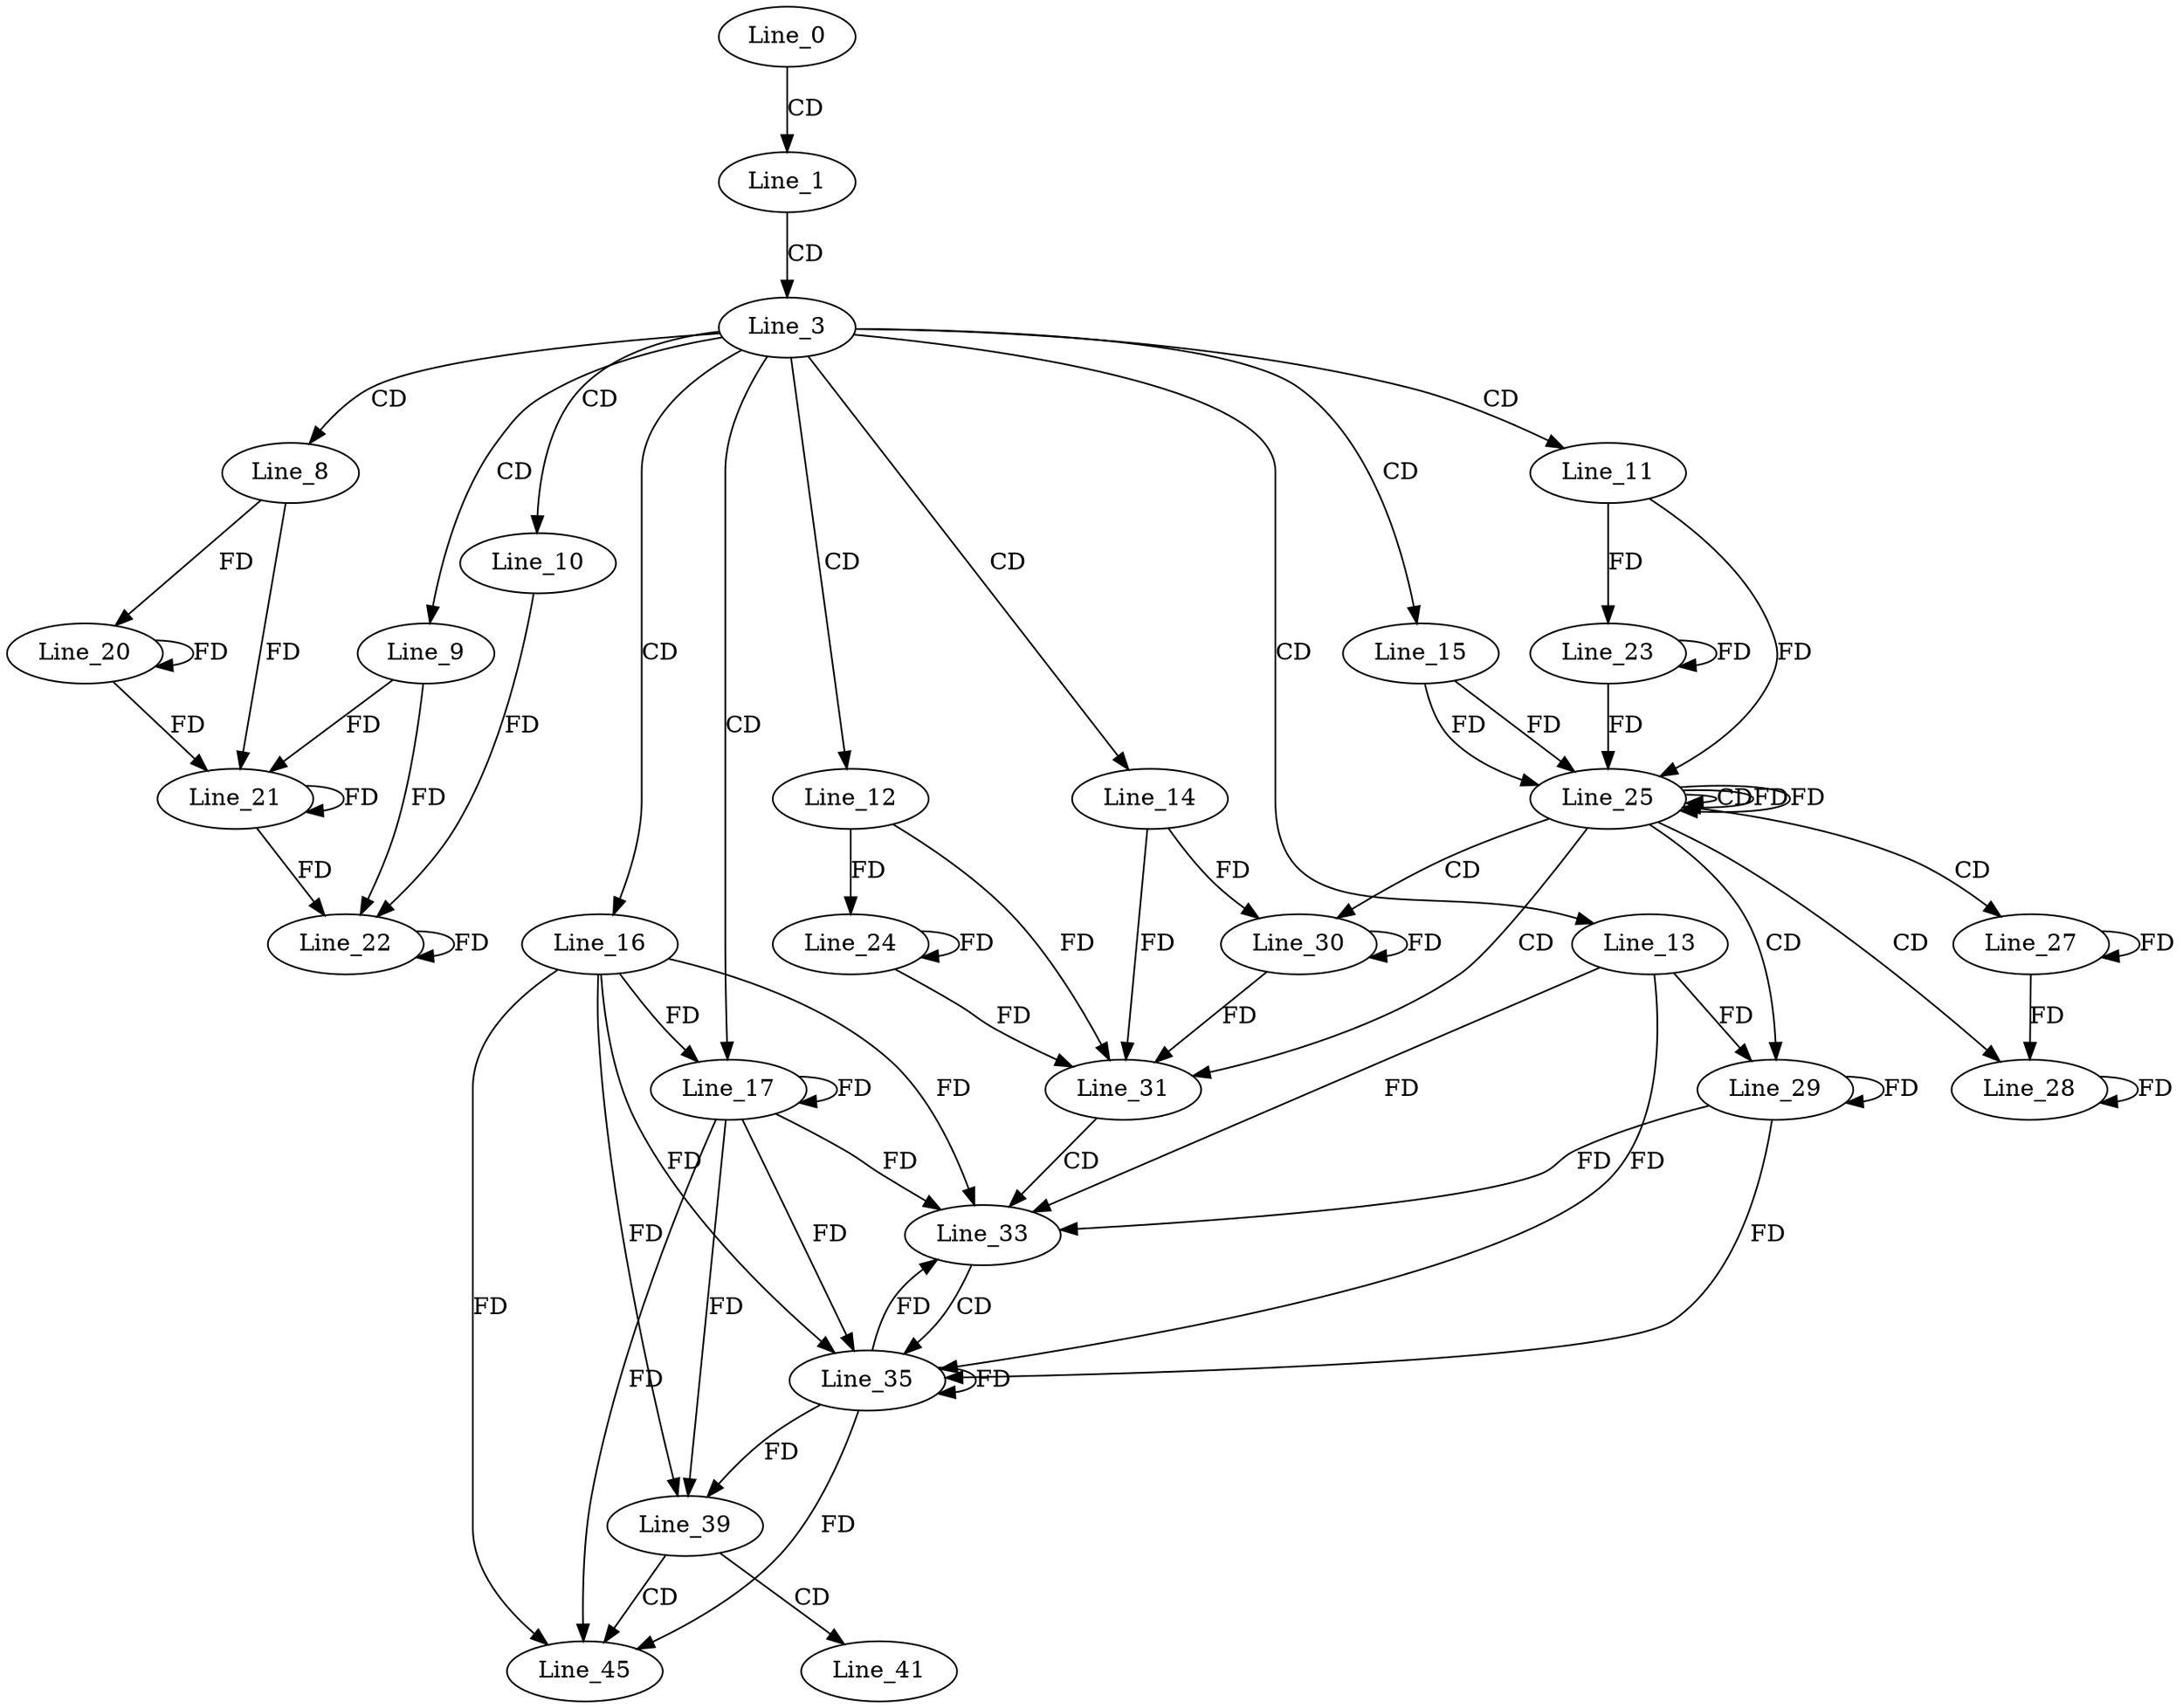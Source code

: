 digraph G {
  Line_0;
  Line_1;
  Line_3;
  Line_8;
  Line_9;
  Line_10;
  Line_11;
  Line_12;
  Line_13;
  Line_14;
  Line_15;
  Line_16;
  Line_17;
  Line_20;
  Line_21;
  Line_21;
  Line_22;
  Line_22;
  Line_23;
  Line_23;
  Line_24;
  Line_24;
  Line_25;
  Line_25;
  Line_25;
  Line_27;
  Line_27;
  Line_28;
  Line_28;
  Line_29;
  Line_29;
  Line_30;
  Line_30;
  Line_31;
  Line_33;
  Line_35;
  Line_39;
  Line_41;
  Line_45;
  Line_45;
  Line_0 -> Line_1 [ label="CD" ];
  Line_1 -> Line_3 [ label="CD" ];
  Line_3 -> Line_8 [ label="CD" ];
  Line_3 -> Line_9 [ label="CD" ];
  Line_3 -> Line_10 [ label="CD" ];
  Line_3 -> Line_11 [ label="CD" ];
  Line_3 -> Line_12 [ label="CD" ];
  Line_3 -> Line_13 [ label="CD" ];
  Line_3 -> Line_14 [ label="CD" ];
  Line_3 -> Line_15 [ label="CD" ];
  Line_3 -> Line_16 [ label="CD" ];
  Line_3 -> Line_17 [ label="CD" ];
  Line_16 -> Line_17 [ label="FD" ];
  Line_17 -> Line_17 [ label="FD" ];
  Line_8 -> Line_20 [ label="FD" ];
  Line_20 -> Line_20 [ label="FD" ];
  Line_9 -> Line_21 [ label="FD" ];
  Line_21 -> Line_21 [ label="FD" ];
  Line_8 -> Line_21 [ label="FD" ];
  Line_20 -> Line_21 [ label="FD" ];
  Line_10 -> Line_22 [ label="FD" ];
  Line_22 -> Line_22 [ label="FD" ];
  Line_9 -> Line_22 [ label="FD" ];
  Line_21 -> Line_22 [ label="FD" ];
  Line_11 -> Line_23 [ label="FD" ];
  Line_23 -> Line_23 [ label="FD" ];
  Line_12 -> Line_24 [ label="FD" ];
  Line_24 -> Line_24 [ label="FD" ];
  Line_15 -> Line_25 [ label="FD" ];
  Line_11 -> Line_25 [ label="FD" ];
  Line_23 -> Line_25 [ label="FD" ];
  Line_25 -> Line_25 [ label="CD" ];
  Line_25 -> Line_25 [ label="FD" ];
  Line_15 -> Line_25 [ label="FD" ];
  Line_25 -> Line_27 [ label="CD" ];
  Line_27 -> Line_27 [ label="FD" ];
  Line_25 -> Line_28 [ label="CD" ];
  Line_28 -> Line_28 [ label="FD" ];
  Line_27 -> Line_28 [ label="FD" ];
  Line_25 -> Line_29 [ label="CD" ];
  Line_29 -> Line_29 [ label="FD" ];
  Line_13 -> Line_29 [ label="FD" ];
  Line_25 -> Line_30 [ label="CD" ];
  Line_30 -> Line_30 [ label="FD" ];
  Line_14 -> Line_30 [ label="FD" ];
  Line_25 -> Line_31 [ label="CD" ];
  Line_30 -> Line_31 [ label="FD" ];
  Line_14 -> Line_31 [ label="FD" ];
  Line_12 -> Line_31 [ label="FD" ];
  Line_24 -> Line_31 [ label="FD" ];
  Line_31 -> Line_33 [ label="CD" ];
  Line_29 -> Line_33 [ label="FD" ];
  Line_13 -> Line_33 [ label="FD" ];
  Line_16 -> Line_33 [ label="FD" ];
  Line_17 -> Line_33 [ label="FD" ];
  Line_33 -> Line_35 [ label="CD" ];
  Line_35 -> Line_35 [ label="FD" ];
  Line_16 -> Line_35 [ label="FD" ];
  Line_17 -> Line_35 [ label="FD" ];
  Line_29 -> Line_35 [ label="FD" ];
  Line_13 -> Line_35 [ label="FD" ];
  Line_35 -> Line_39 [ label="FD" ];
  Line_16 -> Line_39 [ label="FD" ];
  Line_17 -> Line_39 [ label="FD" ];
  Line_39 -> Line_41 [ label="CD" ];
  Line_39 -> Line_45 [ label="CD" ];
  Line_35 -> Line_45 [ label="FD" ];
  Line_16 -> Line_45 [ label="FD" ];
  Line_17 -> Line_45 [ label="FD" ];
  Line_25 -> Line_25 [ label="FD" ];
  Line_35 -> Line_33 [ label="FD" ];
}
